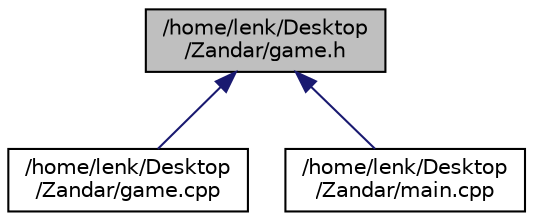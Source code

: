 digraph "/home/lenk/Desktop/Zandar/game.h"
{
 // LATEX_PDF_SIZE
  edge [fontname="Helvetica",fontsize="10",labelfontname="Helvetica",labelfontsize="10"];
  node [fontname="Helvetica",fontsize="10",shape=record];
  Node1 [label="/home/lenk/Desktop\l/Zandar/game.h",height=0.2,width=0.4,color="black", fillcolor="grey75", style="filled", fontcolor="black",tooltip=" "];
  Node1 -> Node2 [dir="back",color="midnightblue",fontsize="10",style="solid",fontname="Helvetica"];
  Node2 [label="/home/lenk/Desktop\l/Zandar/game.cpp",height=0.2,width=0.4,color="black", fillcolor="white", style="filled",URL="$game_8cpp.html",tooltip=" "];
  Node1 -> Node3 [dir="back",color="midnightblue",fontsize="10",style="solid",fontname="Helvetica"];
  Node3 [label="/home/lenk/Desktop\l/Zandar/main.cpp",height=0.2,width=0.4,color="black", fillcolor="white", style="filled",URL="$main_8cpp.html",tooltip=" "];
}
